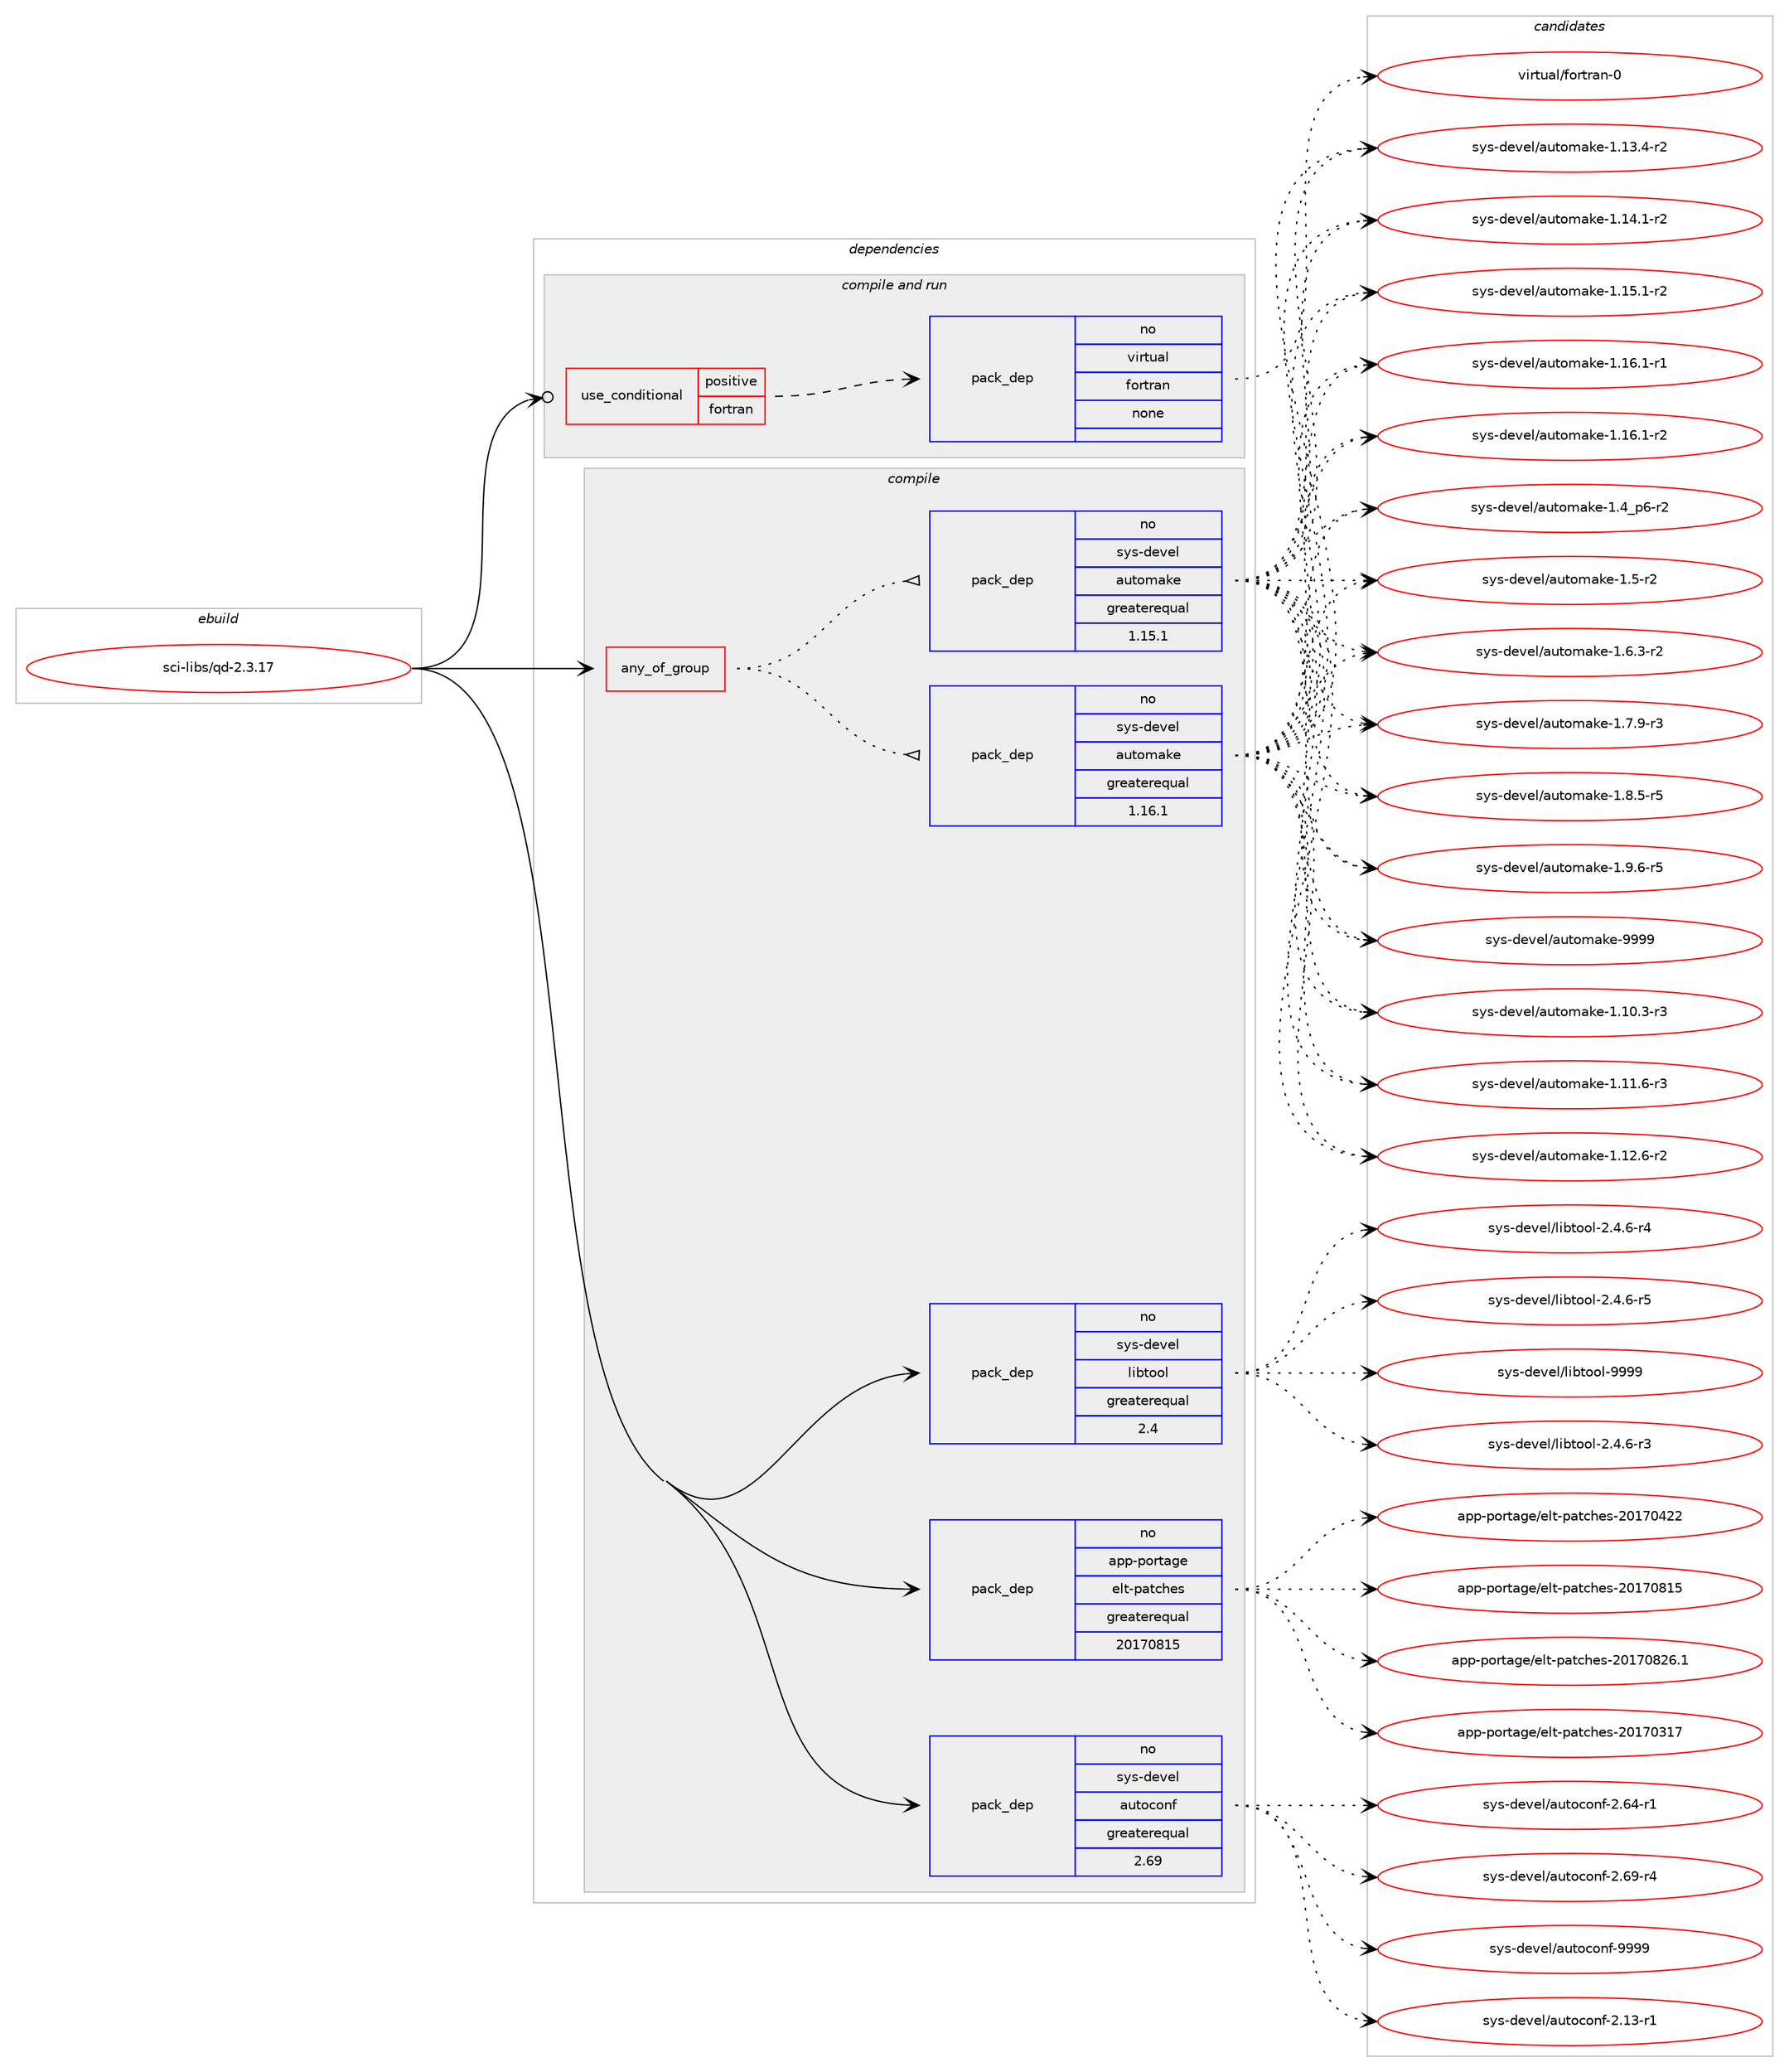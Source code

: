 digraph prolog {

# *************
# Graph options
# *************

newrank=true;
concentrate=true;
compound=true;
graph [rankdir=LR,fontname=Helvetica,fontsize=10,ranksep=1.5];#, ranksep=2.5, nodesep=0.2];
edge  [arrowhead=vee];
node  [fontname=Helvetica,fontsize=10];

# **********
# The ebuild
# **********

subgraph cluster_leftcol {
color=gray;
rank=same;
label=<<i>ebuild</i>>;
id [label="sci-libs/qd-2.3.17", color=red, width=4, href="../sci-libs/qd-2.3.17.svg"];
}

# ****************
# The dependencies
# ****************

subgraph cluster_midcol {
color=gray;
label=<<i>dependencies</i>>;
subgraph cluster_compile {
fillcolor="#eeeeee";
style=filled;
label=<<i>compile</i>>;
subgraph any14678 {
dependency859266 [label=<<TABLE BORDER="0" CELLBORDER="1" CELLSPACING="0" CELLPADDING="4"><TR><TD CELLPADDING="10">any_of_group</TD></TR></TABLE>>, shape=none, color=red];subgraph pack635423 {
dependency859267 [label=<<TABLE BORDER="0" CELLBORDER="1" CELLSPACING="0" CELLPADDING="4" WIDTH="220"><TR><TD ROWSPAN="6" CELLPADDING="30">pack_dep</TD></TR><TR><TD WIDTH="110">no</TD></TR><TR><TD>sys-devel</TD></TR><TR><TD>automake</TD></TR><TR><TD>greaterequal</TD></TR><TR><TD>1.16.1</TD></TR></TABLE>>, shape=none, color=blue];
}
dependency859266:e -> dependency859267:w [weight=20,style="dotted",arrowhead="oinv"];
subgraph pack635424 {
dependency859268 [label=<<TABLE BORDER="0" CELLBORDER="1" CELLSPACING="0" CELLPADDING="4" WIDTH="220"><TR><TD ROWSPAN="6" CELLPADDING="30">pack_dep</TD></TR><TR><TD WIDTH="110">no</TD></TR><TR><TD>sys-devel</TD></TR><TR><TD>automake</TD></TR><TR><TD>greaterequal</TD></TR><TR><TD>1.15.1</TD></TR></TABLE>>, shape=none, color=blue];
}
dependency859266:e -> dependency859268:w [weight=20,style="dotted",arrowhead="oinv"];
}
id:e -> dependency859266:w [weight=20,style="solid",arrowhead="vee"];
subgraph pack635425 {
dependency859269 [label=<<TABLE BORDER="0" CELLBORDER="1" CELLSPACING="0" CELLPADDING="4" WIDTH="220"><TR><TD ROWSPAN="6" CELLPADDING="30">pack_dep</TD></TR><TR><TD WIDTH="110">no</TD></TR><TR><TD>app-portage</TD></TR><TR><TD>elt-patches</TD></TR><TR><TD>greaterequal</TD></TR><TR><TD>20170815</TD></TR></TABLE>>, shape=none, color=blue];
}
id:e -> dependency859269:w [weight=20,style="solid",arrowhead="vee"];
subgraph pack635426 {
dependency859270 [label=<<TABLE BORDER="0" CELLBORDER="1" CELLSPACING="0" CELLPADDING="4" WIDTH="220"><TR><TD ROWSPAN="6" CELLPADDING="30">pack_dep</TD></TR><TR><TD WIDTH="110">no</TD></TR><TR><TD>sys-devel</TD></TR><TR><TD>autoconf</TD></TR><TR><TD>greaterequal</TD></TR><TR><TD>2.69</TD></TR></TABLE>>, shape=none, color=blue];
}
id:e -> dependency859270:w [weight=20,style="solid",arrowhead="vee"];
subgraph pack635427 {
dependency859271 [label=<<TABLE BORDER="0" CELLBORDER="1" CELLSPACING="0" CELLPADDING="4" WIDTH="220"><TR><TD ROWSPAN="6" CELLPADDING="30">pack_dep</TD></TR><TR><TD WIDTH="110">no</TD></TR><TR><TD>sys-devel</TD></TR><TR><TD>libtool</TD></TR><TR><TD>greaterequal</TD></TR><TR><TD>2.4</TD></TR></TABLE>>, shape=none, color=blue];
}
id:e -> dependency859271:w [weight=20,style="solid",arrowhead="vee"];
}
subgraph cluster_compileandrun {
fillcolor="#eeeeee";
style=filled;
label=<<i>compile and run</i>>;
subgraph cond208656 {
dependency859272 [label=<<TABLE BORDER="0" CELLBORDER="1" CELLSPACING="0" CELLPADDING="4"><TR><TD ROWSPAN="3" CELLPADDING="10">use_conditional</TD></TR><TR><TD>positive</TD></TR><TR><TD>fortran</TD></TR></TABLE>>, shape=none, color=red];
subgraph pack635428 {
dependency859273 [label=<<TABLE BORDER="0" CELLBORDER="1" CELLSPACING="0" CELLPADDING="4" WIDTH="220"><TR><TD ROWSPAN="6" CELLPADDING="30">pack_dep</TD></TR><TR><TD WIDTH="110">no</TD></TR><TR><TD>virtual</TD></TR><TR><TD>fortran</TD></TR><TR><TD>none</TD></TR><TR><TD></TD></TR></TABLE>>, shape=none, color=blue];
}
dependency859272:e -> dependency859273:w [weight=20,style="dashed",arrowhead="vee"];
}
id:e -> dependency859272:w [weight=20,style="solid",arrowhead="odotvee"];
}
subgraph cluster_run {
fillcolor="#eeeeee";
style=filled;
label=<<i>run</i>>;
}
}

# **************
# The candidates
# **************

subgraph cluster_choices {
rank=same;
color=gray;
label=<<i>candidates</i>>;

subgraph choice635423 {
color=black;
nodesep=1;
choice11512111545100101118101108479711711611110997107101454946494846514511451 [label="sys-devel/automake-1.10.3-r3", color=red, width=4,href="../sys-devel/automake-1.10.3-r3.svg"];
choice11512111545100101118101108479711711611110997107101454946494946544511451 [label="sys-devel/automake-1.11.6-r3", color=red, width=4,href="../sys-devel/automake-1.11.6-r3.svg"];
choice11512111545100101118101108479711711611110997107101454946495046544511450 [label="sys-devel/automake-1.12.6-r2", color=red, width=4,href="../sys-devel/automake-1.12.6-r2.svg"];
choice11512111545100101118101108479711711611110997107101454946495146524511450 [label="sys-devel/automake-1.13.4-r2", color=red, width=4,href="../sys-devel/automake-1.13.4-r2.svg"];
choice11512111545100101118101108479711711611110997107101454946495246494511450 [label="sys-devel/automake-1.14.1-r2", color=red, width=4,href="../sys-devel/automake-1.14.1-r2.svg"];
choice11512111545100101118101108479711711611110997107101454946495346494511450 [label="sys-devel/automake-1.15.1-r2", color=red, width=4,href="../sys-devel/automake-1.15.1-r2.svg"];
choice11512111545100101118101108479711711611110997107101454946495446494511449 [label="sys-devel/automake-1.16.1-r1", color=red, width=4,href="../sys-devel/automake-1.16.1-r1.svg"];
choice11512111545100101118101108479711711611110997107101454946495446494511450 [label="sys-devel/automake-1.16.1-r2", color=red, width=4,href="../sys-devel/automake-1.16.1-r2.svg"];
choice115121115451001011181011084797117116111109971071014549465295112544511450 [label="sys-devel/automake-1.4_p6-r2", color=red, width=4,href="../sys-devel/automake-1.4_p6-r2.svg"];
choice11512111545100101118101108479711711611110997107101454946534511450 [label="sys-devel/automake-1.5-r2", color=red, width=4,href="../sys-devel/automake-1.5-r2.svg"];
choice115121115451001011181011084797117116111109971071014549465446514511450 [label="sys-devel/automake-1.6.3-r2", color=red, width=4,href="../sys-devel/automake-1.6.3-r2.svg"];
choice115121115451001011181011084797117116111109971071014549465546574511451 [label="sys-devel/automake-1.7.9-r3", color=red, width=4,href="../sys-devel/automake-1.7.9-r3.svg"];
choice115121115451001011181011084797117116111109971071014549465646534511453 [label="sys-devel/automake-1.8.5-r5", color=red, width=4,href="../sys-devel/automake-1.8.5-r5.svg"];
choice115121115451001011181011084797117116111109971071014549465746544511453 [label="sys-devel/automake-1.9.6-r5", color=red, width=4,href="../sys-devel/automake-1.9.6-r5.svg"];
choice115121115451001011181011084797117116111109971071014557575757 [label="sys-devel/automake-9999", color=red, width=4,href="../sys-devel/automake-9999.svg"];
dependency859267:e -> choice11512111545100101118101108479711711611110997107101454946494846514511451:w [style=dotted,weight="100"];
dependency859267:e -> choice11512111545100101118101108479711711611110997107101454946494946544511451:w [style=dotted,weight="100"];
dependency859267:e -> choice11512111545100101118101108479711711611110997107101454946495046544511450:w [style=dotted,weight="100"];
dependency859267:e -> choice11512111545100101118101108479711711611110997107101454946495146524511450:w [style=dotted,weight="100"];
dependency859267:e -> choice11512111545100101118101108479711711611110997107101454946495246494511450:w [style=dotted,weight="100"];
dependency859267:e -> choice11512111545100101118101108479711711611110997107101454946495346494511450:w [style=dotted,weight="100"];
dependency859267:e -> choice11512111545100101118101108479711711611110997107101454946495446494511449:w [style=dotted,weight="100"];
dependency859267:e -> choice11512111545100101118101108479711711611110997107101454946495446494511450:w [style=dotted,weight="100"];
dependency859267:e -> choice115121115451001011181011084797117116111109971071014549465295112544511450:w [style=dotted,weight="100"];
dependency859267:e -> choice11512111545100101118101108479711711611110997107101454946534511450:w [style=dotted,weight="100"];
dependency859267:e -> choice115121115451001011181011084797117116111109971071014549465446514511450:w [style=dotted,weight="100"];
dependency859267:e -> choice115121115451001011181011084797117116111109971071014549465546574511451:w [style=dotted,weight="100"];
dependency859267:e -> choice115121115451001011181011084797117116111109971071014549465646534511453:w [style=dotted,weight="100"];
dependency859267:e -> choice115121115451001011181011084797117116111109971071014549465746544511453:w [style=dotted,weight="100"];
dependency859267:e -> choice115121115451001011181011084797117116111109971071014557575757:w [style=dotted,weight="100"];
}
subgraph choice635424 {
color=black;
nodesep=1;
choice11512111545100101118101108479711711611110997107101454946494846514511451 [label="sys-devel/automake-1.10.3-r3", color=red, width=4,href="../sys-devel/automake-1.10.3-r3.svg"];
choice11512111545100101118101108479711711611110997107101454946494946544511451 [label="sys-devel/automake-1.11.6-r3", color=red, width=4,href="../sys-devel/automake-1.11.6-r3.svg"];
choice11512111545100101118101108479711711611110997107101454946495046544511450 [label="sys-devel/automake-1.12.6-r2", color=red, width=4,href="../sys-devel/automake-1.12.6-r2.svg"];
choice11512111545100101118101108479711711611110997107101454946495146524511450 [label="sys-devel/automake-1.13.4-r2", color=red, width=4,href="../sys-devel/automake-1.13.4-r2.svg"];
choice11512111545100101118101108479711711611110997107101454946495246494511450 [label="sys-devel/automake-1.14.1-r2", color=red, width=4,href="../sys-devel/automake-1.14.1-r2.svg"];
choice11512111545100101118101108479711711611110997107101454946495346494511450 [label="sys-devel/automake-1.15.1-r2", color=red, width=4,href="../sys-devel/automake-1.15.1-r2.svg"];
choice11512111545100101118101108479711711611110997107101454946495446494511449 [label="sys-devel/automake-1.16.1-r1", color=red, width=4,href="../sys-devel/automake-1.16.1-r1.svg"];
choice11512111545100101118101108479711711611110997107101454946495446494511450 [label="sys-devel/automake-1.16.1-r2", color=red, width=4,href="../sys-devel/automake-1.16.1-r2.svg"];
choice115121115451001011181011084797117116111109971071014549465295112544511450 [label="sys-devel/automake-1.4_p6-r2", color=red, width=4,href="../sys-devel/automake-1.4_p6-r2.svg"];
choice11512111545100101118101108479711711611110997107101454946534511450 [label="sys-devel/automake-1.5-r2", color=red, width=4,href="../sys-devel/automake-1.5-r2.svg"];
choice115121115451001011181011084797117116111109971071014549465446514511450 [label="sys-devel/automake-1.6.3-r2", color=red, width=4,href="../sys-devel/automake-1.6.3-r2.svg"];
choice115121115451001011181011084797117116111109971071014549465546574511451 [label="sys-devel/automake-1.7.9-r3", color=red, width=4,href="../sys-devel/automake-1.7.9-r3.svg"];
choice115121115451001011181011084797117116111109971071014549465646534511453 [label="sys-devel/automake-1.8.5-r5", color=red, width=4,href="../sys-devel/automake-1.8.5-r5.svg"];
choice115121115451001011181011084797117116111109971071014549465746544511453 [label="sys-devel/automake-1.9.6-r5", color=red, width=4,href="../sys-devel/automake-1.9.6-r5.svg"];
choice115121115451001011181011084797117116111109971071014557575757 [label="sys-devel/automake-9999", color=red, width=4,href="../sys-devel/automake-9999.svg"];
dependency859268:e -> choice11512111545100101118101108479711711611110997107101454946494846514511451:w [style=dotted,weight="100"];
dependency859268:e -> choice11512111545100101118101108479711711611110997107101454946494946544511451:w [style=dotted,weight="100"];
dependency859268:e -> choice11512111545100101118101108479711711611110997107101454946495046544511450:w [style=dotted,weight="100"];
dependency859268:e -> choice11512111545100101118101108479711711611110997107101454946495146524511450:w [style=dotted,weight="100"];
dependency859268:e -> choice11512111545100101118101108479711711611110997107101454946495246494511450:w [style=dotted,weight="100"];
dependency859268:e -> choice11512111545100101118101108479711711611110997107101454946495346494511450:w [style=dotted,weight="100"];
dependency859268:e -> choice11512111545100101118101108479711711611110997107101454946495446494511449:w [style=dotted,weight="100"];
dependency859268:e -> choice11512111545100101118101108479711711611110997107101454946495446494511450:w [style=dotted,weight="100"];
dependency859268:e -> choice115121115451001011181011084797117116111109971071014549465295112544511450:w [style=dotted,weight="100"];
dependency859268:e -> choice11512111545100101118101108479711711611110997107101454946534511450:w [style=dotted,weight="100"];
dependency859268:e -> choice115121115451001011181011084797117116111109971071014549465446514511450:w [style=dotted,weight="100"];
dependency859268:e -> choice115121115451001011181011084797117116111109971071014549465546574511451:w [style=dotted,weight="100"];
dependency859268:e -> choice115121115451001011181011084797117116111109971071014549465646534511453:w [style=dotted,weight="100"];
dependency859268:e -> choice115121115451001011181011084797117116111109971071014549465746544511453:w [style=dotted,weight="100"];
dependency859268:e -> choice115121115451001011181011084797117116111109971071014557575757:w [style=dotted,weight="100"];
}
subgraph choice635425 {
color=black;
nodesep=1;
choice97112112451121111141169710310147101108116451129711699104101115455048495548514955 [label="app-portage/elt-patches-20170317", color=red, width=4,href="../app-portage/elt-patches-20170317.svg"];
choice97112112451121111141169710310147101108116451129711699104101115455048495548525050 [label="app-portage/elt-patches-20170422", color=red, width=4,href="../app-portage/elt-patches-20170422.svg"];
choice97112112451121111141169710310147101108116451129711699104101115455048495548564953 [label="app-portage/elt-patches-20170815", color=red, width=4,href="../app-portage/elt-patches-20170815.svg"];
choice971121124511211111411697103101471011081164511297116991041011154550484955485650544649 [label="app-portage/elt-patches-20170826.1", color=red, width=4,href="../app-portage/elt-patches-20170826.1.svg"];
dependency859269:e -> choice97112112451121111141169710310147101108116451129711699104101115455048495548514955:w [style=dotted,weight="100"];
dependency859269:e -> choice97112112451121111141169710310147101108116451129711699104101115455048495548525050:w [style=dotted,weight="100"];
dependency859269:e -> choice97112112451121111141169710310147101108116451129711699104101115455048495548564953:w [style=dotted,weight="100"];
dependency859269:e -> choice971121124511211111411697103101471011081164511297116991041011154550484955485650544649:w [style=dotted,weight="100"];
}
subgraph choice635426 {
color=black;
nodesep=1;
choice1151211154510010111810110847971171161119911111010245504649514511449 [label="sys-devel/autoconf-2.13-r1", color=red, width=4,href="../sys-devel/autoconf-2.13-r1.svg"];
choice1151211154510010111810110847971171161119911111010245504654524511449 [label="sys-devel/autoconf-2.64-r1", color=red, width=4,href="../sys-devel/autoconf-2.64-r1.svg"];
choice1151211154510010111810110847971171161119911111010245504654574511452 [label="sys-devel/autoconf-2.69-r4", color=red, width=4,href="../sys-devel/autoconf-2.69-r4.svg"];
choice115121115451001011181011084797117116111991111101024557575757 [label="sys-devel/autoconf-9999", color=red, width=4,href="../sys-devel/autoconf-9999.svg"];
dependency859270:e -> choice1151211154510010111810110847971171161119911111010245504649514511449:w [style=dotted,weight="100"];
dependency859270:e -> choice1151211154510010111810110847971171161119911111010245504654524511449:w [style=dotted,weight="100"];
dependency859270:e -> choice1151211154510010111810110847971171161119911111010245504654574511452:w [style=dotted,weight="100"];
dependency859270:e -> choice115121115451001011181011084797117116111991111101024557575757:w [style=dotted,weight="100"];
}
subgraph choice635427 {
color=black;
nodesep=1;
choice1151211154510010111810110847108105981161111111084550465246544511451 [label="sys-devel/libtool-2.4.6-r3", color=red, width=4,href="../sys-devel/libtool-2.4.6-r3.svg"];
choice1151211154510010111810110847108105981161111111084550465246544511452 [label="sys-devel/libtool-2.4.6-r4", color=red, width=4,href="../sys-devel/libtool-2.4.6-r4.svg"];
choice1151211154510010111810110847108105981161111111084550465246544511453 [label="sys-devel/libtool-2.4.6-r5", color=red, width=4,href="../sys-devel/libtool-2.4.6-r5.svg"];
choice1151211154510010111810110847108105981161111111084557575757 [label="sys-devel/libtool-9999", color=red, width=4,href="../sys-devel/libtool-9999.svg"];
dependency859271:e -> choice1151211154510010111810110847108105981161111111084550465246544511451:w [style=dotted,weight="100"];
dependency859271:e -> choice1151211154510010111810110847108105981161111111084550465246544511452:w [style=dotted,weight="100"];
dependency859271:e -> choice1151211154510010111810110847108105981161111111084550465246544511453:w [style=dotted,weight="100"];
dependency859271:e -> choice1151211154510010111810110847108105981161111111084557575757:w [style=dotted,weight="100"];
}
subgraph choice635428 {
color=black;
nodesep=1;
choice1181051141161179710847102111114116114971104548 [label="virtual/fortran-0", color=red, width=4,href="../virtual/fortran-0.svg"];
dependency859273:e -> choice1181051141161179710847102111114116114971104548:w [style=dotted,weight="100"];
}
}

}
